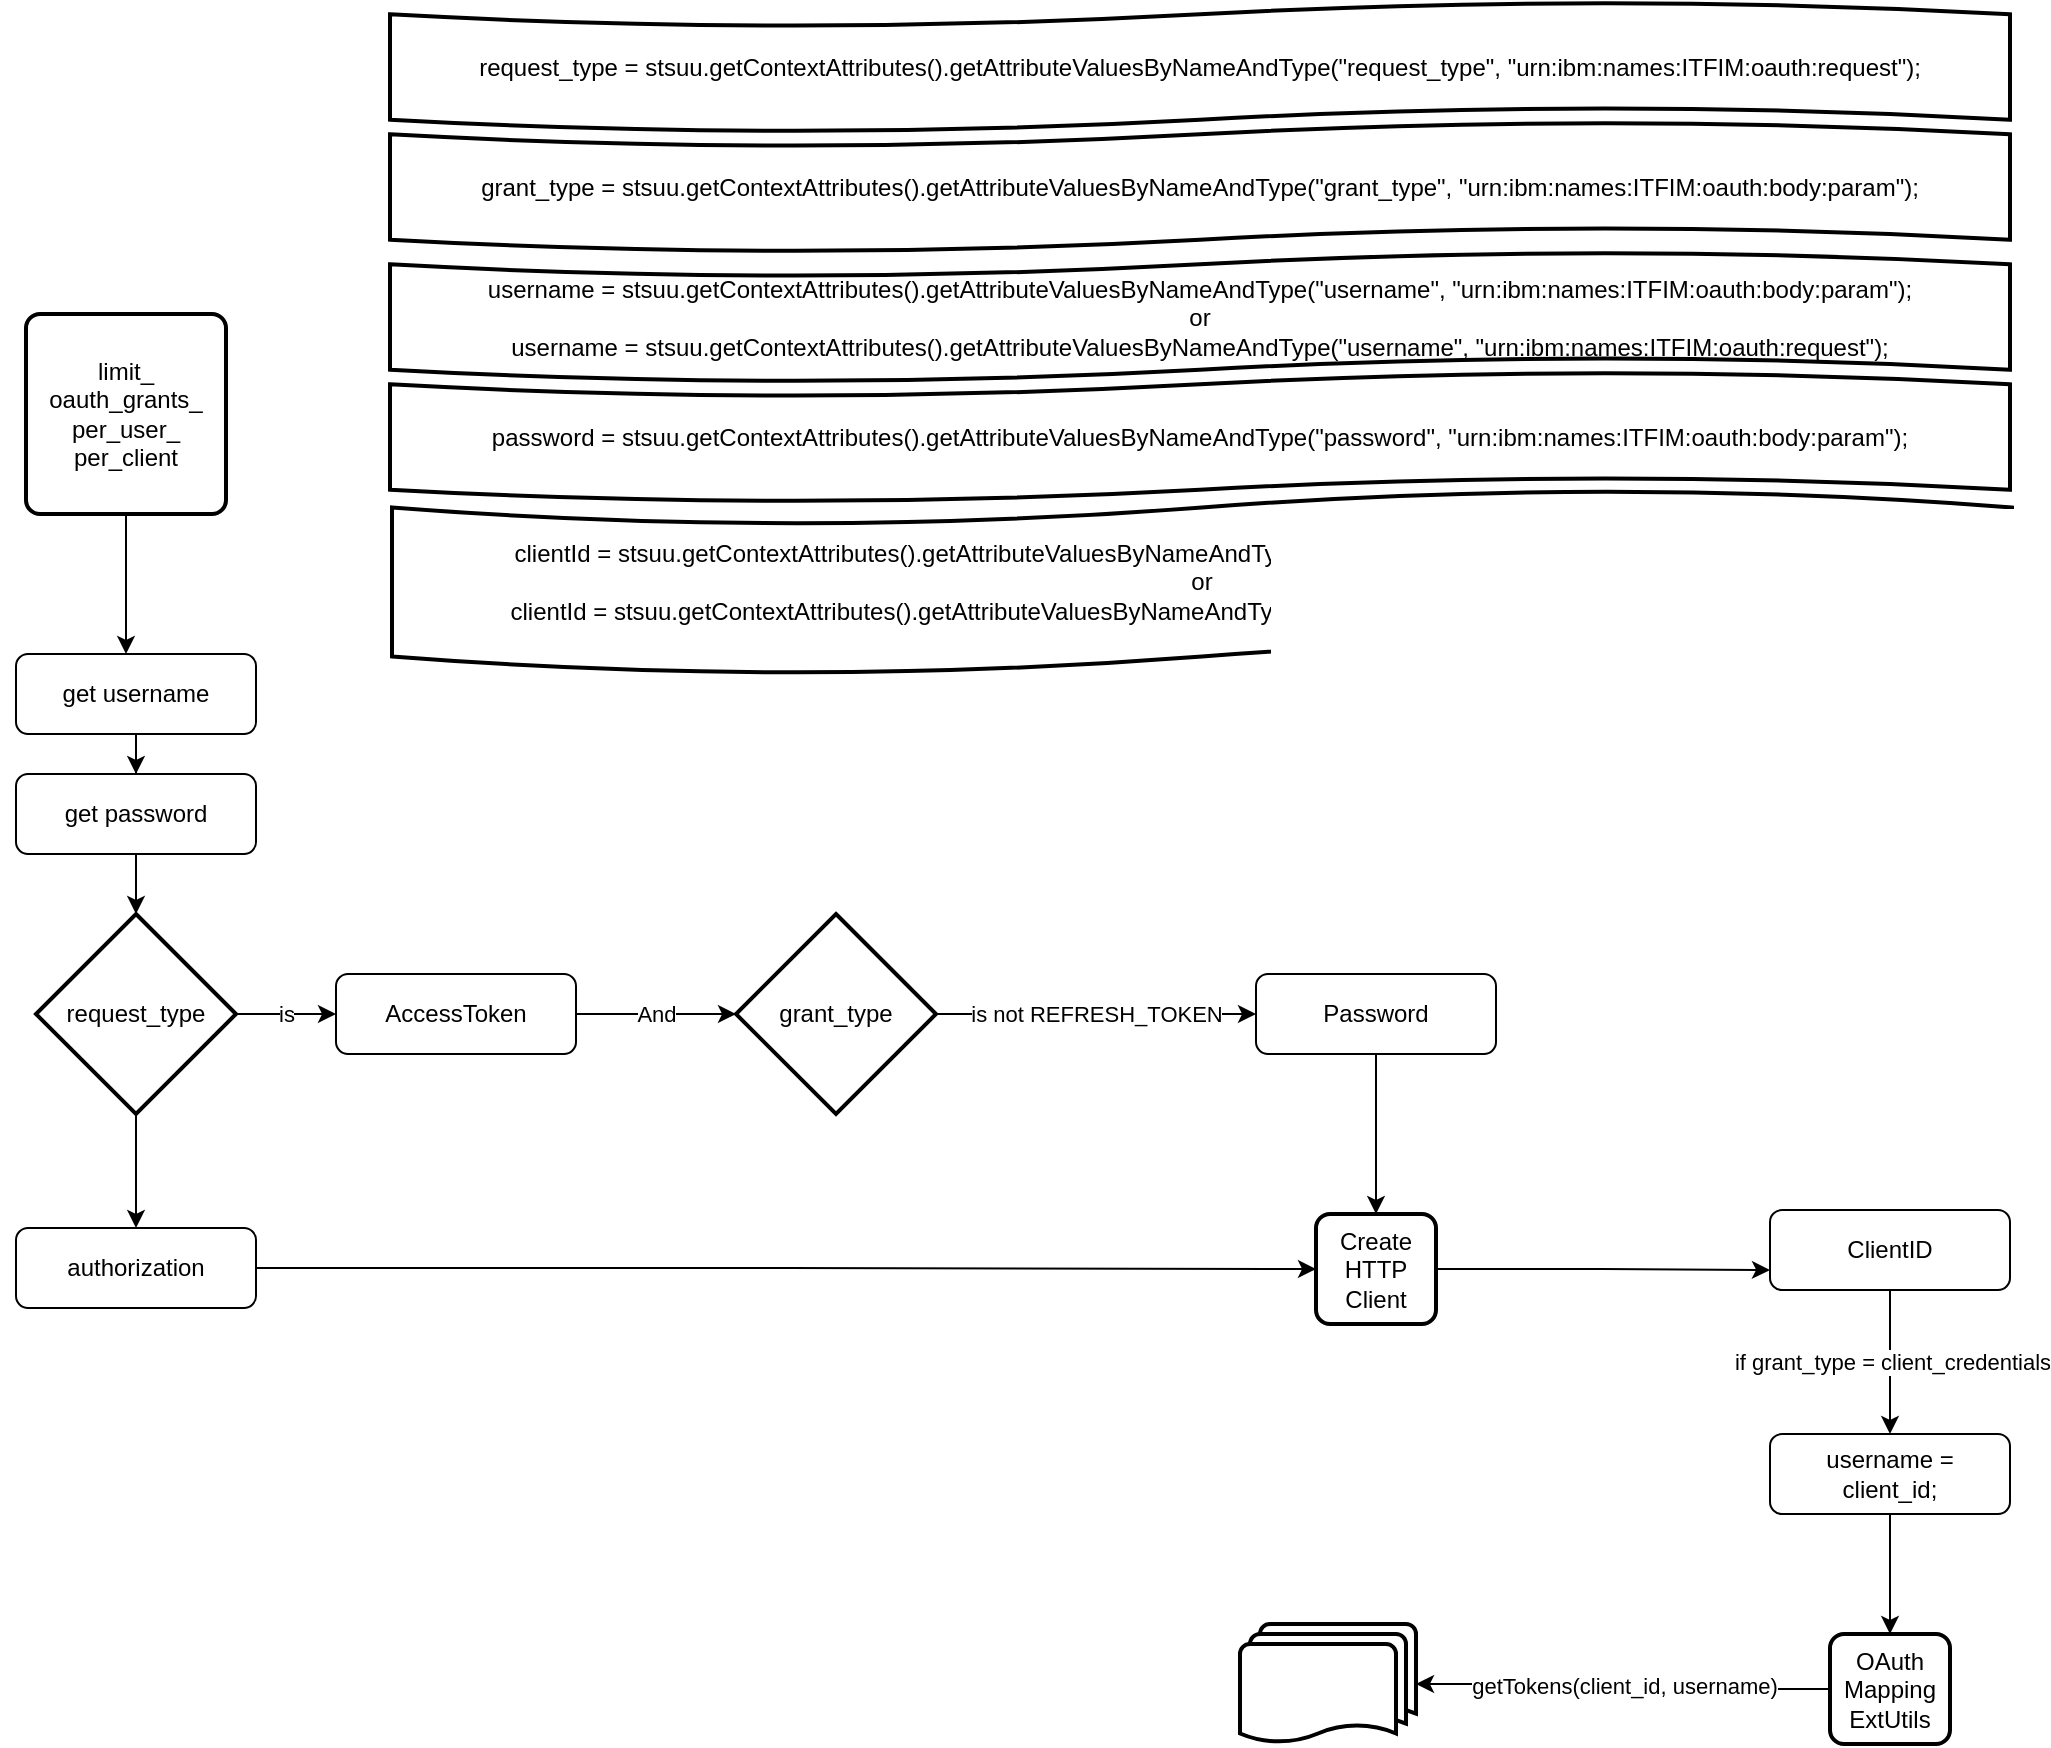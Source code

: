 <mxfile version="20.8.17" type="github">
  <diagram id="C5RBs43oDa-KdzZeNtuy" name="Page-1">
    <mxGraphModel dx="1434" dy="788" grid="1" gridSize="10" guides="1" tooltips="1" connect="1" arrows="1" fold="1" page="1" pageScale="1" pageWidth="827" pageHeight="1169" math="0" shadow="0">
      <root>
        <mxCell id="WIyWlLk6GJQsqaUBKTNV-0" />
        <mxCell id="WIyWlLk6GJQsqaUBKTNV-1" parent="WIyWlLk6GJQsqaUBKTNV-0" />
        <mxCell id="8u9az_-6E9huGCgLwTI3-2" style="edgeStyle=orthogonalEdgeStyle;rounded=0;orthogonalLoop=1;jettySize=auto;html=1;exitX=0.5;exitY=0;exitDx=0;exitDy=0;entryX=0;entryY=0.5;entryDx=0;entryDy=0;" parent="WIyWlLk6GJQsqaUBKTNV-1" target="8u9az_-6E9huGCgLwTI3-1" edge="1">
          <mxGeometry relative="1" as="geometry">
            <mxPoint x="153" y="360" as="sourcePoint" />
          </mxGeometry>
        </mxCell>
        <mxCell id="8u9az_-6E9huGCgLwTI3-4" value="" style="edgeStyle=orthogonalEdgeStyle;rounded=0;orthogonalLoop=1;jettySize=auto;html=1;" parent="WIyWlLk6GJQsqaUBKTNV-1" source="8u9az_-6E9huGCgLwTI3-1" target="8u9az_-6E9huGCgLwTI3-3" edge="1">
          <mxGeometry relative="1" as="geometry" />
        </mxCell>
        <mxCell id="8u9az_-6E9huGCgLwTI3-1" value="get username" style="rounded=1;whiteSpace=wrap;html=1;fontSize=12;glass=0;strokeWidth=1;shadow=0;" parent="WIyWlLk6GJQsqaUBKTNV-1" vertex="1">
          <mxGeometry x="98" y="360" width="120" height="40" as="geometry" />
        </mxCell>
        <mxCell id="8u9az_-6E9huGCgLwTI3-20" value="" style="edgeStyle=orthogonalEdgeStyle;rounded=0;orthogonalLoop=1;jettySize=auto;html=1;" parent="WIyWlLk6GJQsqaUBKTNV-1" source="8u9az_-6E9huGCgLwTI3-3" target="8u9az_-6E9huGCgLwTI3-10" edge="1">
          <mxGeometry relative="1" as="geometry" />
        </mxCell>
        <mxCell id="8u9az_-6E9huGCgLwTI3-3" value="get password" style="rounded=1;whiteSpace=wrap;html=1;fontSize=12;glass=0;strokeWidth=1;shadow=0;" parent="WIyWlLk6GJQsqaUBKTNV-1" vertex="1">
          <mxGeometry x="98" y="420" width="120" height="40" as="geometry" />
        </mxCell>
        <mxCell id="8u9az_-6E9huGCgLwTI3-13" value="is" style="edgeStyle=orthogonalEdgeStyle;rounded=0;orthogonalLoop=1;jettySize=auto;html=1;entryX=0;entryY=0.5;entryDx=0;entryDy=0;" parent="WIyWlLk6GJQsqaUBKTNV-1" source="8u9az_-6E9huGCgLwTI3-10" target="8u9az_-6E9huGCgLwTI3-12" edge="1">
          <mxGeometry relative="1" as="geometry" />
        </mxCell>
        <mxCell id="_euS-0L5MUva1uoUSyzm-1" value="" style="edgeStyle=orthogonalEdgeStyle;rounded=0;orthogonalLoop=1;jettySize=auto;html=1;" edge="1" parent="WIyWlLk6GJQsqaUBKTNV-1" source="8u9az_-6E9huGCgLwTI3-10" target="_euS-0L5MUva1uoUSyzm-0">
          <mxGeometry relative="1" as="geometry" />
        </mxCell>
        <mxCell id="8u9az_-6E9huGCgLwTI3-10" value="request_type" style="strokeWidth=2;html=1;shape=mxgraph.flowchart.decision;whiteSpace=wrap;" parent="WIyWlLk6GJQsqaUBKTNV-1" vertex="1">
          <mxGeometry x="108" y="490" width="100" height="100" as="geometry" />
        </mxCell>
        <mxCell id="8u9az_-6E9huGCgLwTI3-15" value="And" style="edgeStyle=orthogonalEdgeStyle;rounded=0;orthogonalLoop=1;jettySize=auto;html=1;" parent="WIyWlLk6GJQsqaUBKTNV-1" source="8u9az_-6E9huGCgLwTI3-12" target="8u9az_-6E9huGCgLwTI3-14" edge="1">
          <mxGeometry relative="1" as="geometry" />
        </mxCell>
        <mxCell id="8u9az_-6E9huGCgLwTI3-12" value="AccessToken" style="rounded=1;whiteSpace=wrap;html=1;fontSize=12;glass=0;strokeWidth=1;shadow=0;" parent="WIyWlLk6GJQsqaUBKTNV-1" vertex="1">
          <mxGeometry x="258" y="520" width="120" height="40" as="geometry" />
        </mxCell>
        <mxCell id="8u9az_-6E9huGCgLwTI3-17" value="is not REFRESH_TOKEN" style="edgeStyle=orthogonalEdgeStyle;rounded=0;orthogonalLoop=1;jettySize=auto;html=1;" parent="WIyWlLk6GJQsqaUBKTNV-1" source="8u9az_-6E9huGCgLwTI3-14" target="8u9az_-6E9huGCgLwTI3-16" edge="1">
          <mxGeometry relative="1" as="geometry">
            <Array as="points">
              <mxPoint x="640" y="540" />
              <mxPoint x="640" y="540" />
            </Array>
          </mxGeometry>
        </mxCell>
        <mxCell id="8u9az_-6E9huGCgLwTI3-14" value="grant_type" style="strokeWidth=2;html=1;shape=mxgraph.flowchart.decision;whiteSpace=wrap;" parent="WIyWlLk6GJQsqaUBKTNV-1" vertex="1">
          <mxGeometry x="458" y="490" width="100" height="100" as="geometry" />
        </mxCell>
        <mxCell id="FqvtAqR_Rkzib5x8kWpQ-4" value="" style="edgeStyle=orthogonalEdgeStyle;rounded=0;orthogonalLoop=1;jettySize=auto;html=1;" parent="WIyWlLk6GJQsqaUBKTNV-1" source="8u9az_-6E9huGCgLwTI3-16" target="FqvtAqR_Rkzib5x8kWpQ-3" edge="1">
          <mxGeometry relative="1" as="geometry" />
        </mxCell>
        <mxCell id="8u9az_-6E9huGCgLwTI3-16" value="Password" style="rounded=1;whiteSpace=wrap;html=1;fontSize=12;glass=0;strokeWidth=1;shadow=0;" parent="WIyWlLk6GJQsqaUBKTNV-1" vertex="1">
          <mxGeometry x="718" y="520" width="120" height="40" as="geometry" />
        </mxCell>
        <mxCell id="FqvtAqR_Rkzib5x8kWpQ-2" value="" style="edgeStyle=orthogonalEdgeStyle;rounded=0;orthogonalLoop=1;jettySize=auto;html=1;" parent="WIyWlLk6GJQsqaUBKTNV-1" source="FqvtAqR_Rkzib5x8kWpQ-0" target="8u9az_-6E9huGCgLwTI3-1" edge="1">
          <mxGeometry relative="1" as="geometry">
            <Array as="points">
              <mxPoint x="153" y="340" />
              <mxPoint x="153" y="340" />
            </Array>
          </mxGeometry>
        </mxCell>
        <mxCell id="FqvtAqR_Rkzib5x8kWpQ-0" value="limit_&lt;br&gt;oauth_grants_&lt;br&gt;per_user_&lt;br&gt;per_client" style="rounded=1;whiteSpace=wrap;html=1;absoluteArcSize=1;arcSize=14;strokeWidth=2;" parent="WIyWlLk6GJQsqaUBKTNV-1" vertex="1">
          <mxGeometry x="103" y="190" width="100" height="100" as="geometry" />
        </mxCell>
        <mxCell id="_euS-0L5MUva1uoUSyzm-4" style="edgeStyle=orthogonalEdgeStyle;rounded=0;orthogonalLoop=1;jettySize=auto;html=1;entryX=0;entryY=0.75;entryDx=0;entryDy=0;" edge="1" parent="WIyWlLk6GJQsqaUBKTNV-1" source="FqvtAqR_Rkzib5x8kWpQ-3" target="_euS-0L5MUva1uoUSyzm-3">
          <mxGeometry relative="1" as="geometry" />
        </mxCell>
        <mxCell id="FqvtAqR_Rkzib5x8kWpQ-3" value="Create &lt;br&gt;HTTP &lt;br&gt;Client" style="rounded=1;whiteSpace=wrap;html=1;absoluteArcSize=1;arcSize=14;strokeWidth=2;" parent="WIyWlLk6GJQsqaUBKTNV-1" vertex="1">
          <mxGeometry x="748" y="640" width="60" height="55" as="geometry" />
        </mxCell>
        <mxCell id="FqvtAqR_Rkzib5x8kWpQ-15" value="request_type =&amp;nbsp;stsuu.getContextAttributes().getAttributeValuesByNameAndType(&quot;request_type&quot;, &quot;urn:ibm:names:ITFIM:oauth:request&quot;);" style="shape=tape;whiteSpace=wrap;html=1;strokeWidth=2;size=0.19" parent="WIyWlLk6GJQsqaUBKTNV-1" vertex="1">
          <mxGeometry x="285" y="34" width="810" height="65" as="geometry" />
        </mxCell>
        <mxCell id="FqvtAqR_Rkzib5x8kWpQ-16" value="grant_type =&amp;nbsp;stsuu.getContextAttributes().getAttributeValuesByNameAndType(&quot;grant_type&quot;, &quot;urn:ibm:names:ITFIM:oauth:body:param&quot;);" style="shape=tape;whiteSpace=wrap;html=1;strokeWidth=2;size=0.19" parent="WIyWlLk6GJQsqaUBKTNV-1" vertex="1">
          <mxGeometry x="285" y="94" width="810" height="65" as="geometry" />
        </mxCell>
        <mxCell id="FqvtAqR_Rkzib5x8kWpQ-17" value="username =&amp;nbsp;stsuu.getContextAttributes().getAttributeValuesByNameAndType(&quot;username&quot;, &quot;urn:ibm:names:ITFIM:oauth:body:param&quot;);&lt;br&gt;or&lt;br&gt;username =&amp;nbsp;stsuu.getContextAttributes().getAttributeValuesByNameAndType(&quot;username&quot;, &quot;urn:ibm:names:ITFIM:oauth:request&quot;);" style="shape=tape;whiteSpace=wrap;html=1;strokeWidth=2;size=0.19" parent="WIyWlLk6GJQsqaUBKTNV-1" vertex="1">
          <mxGeometry x="285" y="159" width="810" height="65" as="geometry" />
        </mxCell>
        <mxCell id="FqvtAqR_Rkzib5x8kWpQ-18" value="password =&amp;nbsp;stsuu.getContextAttributes().getAttributeValuesByNameAndType(&quot;password&quot;, &quot;urn:ibm:names:ITFIM:oauth:body:param&quot;);" style="shape=tape;whiteSpace=wrap;html=1;strokeWidth=2;size=0.19" parent="WIyWlLk6GJQsqaUBKTNV-1" vertex="1">
          <mxGeometry x="285" y="219" width="810" height="65" as="geometry" />
        </mxCell>
        <mxCell id="_euS-0L5MUva1uoUSyzm-2" style="edgeStyle=orthogonalEdgeStyle;rounded=0;orthogonalLoop=1;jettySize=auto;html=1;entryX=0;entryY=0.5;entryDx=0;entryDy=0;" edge="1" parent="WIyWlLk6GJQsqaUBKTNV-1" source="_euS-0L5MUva1uoUSyzm-0" target="FqvtAqR_Rkzib5x8kWpQ-3">
          <mxGeometry relative="1" as="geometry" />
        </mxCell>
        <mxCell id="_euS-0L5MUva1uoUSyzm-0" value="authorization" style="rounded=1;whiteSpace=wrap;html=1;fontSize=12;glass=0;strokeWidth=1;shadow=0;" vertex="1" parent="WIyWlLk6GJQsqaUBKTNV-1">
          <mxGeometry x="98" y="647" width="120" height="40" as="geometry" />
        </mxCell>
        <mxCell id="_euS-0L5MUva1uoUSyzm-8" value="if grant_type =&amp;nbsp;client_credentials" style="edgeStyle=orthogonalEdgeStyle;rounded=0;orthogonalLoop=1;jettySize=auto;html=1;" edge="1" parent="WIyWlLk6GJQsqaUBKTNV-1" source="_euS-0L5MUva1uoUSyzm-3">
          <mxGeometry relative="1" as="geometry">
            <mxPoint x="1035" y="750" as="targetPoint" />
          </mxGeometry>
        </mxCell>
        <mxCell id="_euS-0L5MUva1uoUSyzm-3" value="ClientID" style="rounded=1;whiteSpace=wrap;html=1;fontSize=12;glass=0;strokeWidth=1;shadow=0;" vertex="1" parent="WIyWlLk6GJQsqaUBKTNV-1">
          <mxGeometry x="975" y="638" width="120" height="40" as="geometry" />
        </mxCell>
        <mxCell id="_euS-0L5MUva1uoUSyzm-6" value="clientId =&amp;nbsp;stsuu.getContextAttributes().getAttributeValuesByNameAndType(&quot;client_id&quot;, &quot;urn:ibm:names:ITFIM:oauth:body:param&quot;);&lt;br&gt;or&lt;br&gt;clientId =&amp;nbsp;stsuu.getContextAttributes().getAttributeValuesByNameAndType(&quot;client_id&quot;, &quot;urn:ibm:names:ITFIM:oauth:query:param&quot;);" style="shape=tape;whiteSpace=wrap;html=1;strokeWidth=2;size=0.19" vertex="1" parent="WIyWlLk6GJQsqaUBKTNV-1">
          <mxGeometry x="286" y="278" width="810" height="92" as="geometry" />
        </mxCell>
        <mxCell id="_euS-0L5MUva1uoUSyzm-11" value="" style="edgeStyle=orthogonalEdgeStyle;rounded=0;orthogonalLoop=1;jettySize=auto;html=1;" edge="1" parent="WIyWlLk6GJQsqaUBKTNV-1" source="_euS-0L5MUva1uoUSyzm-9" target="_euS-0L5MUva1uoUSyzm-10">
          <mxGeometry relative="1" as="geometry" />
        </mxCell>
        <mxCell id="_euS-0L5MUva1uoUSyzm-9" value="username = &lt;br&gt;client_id;" style="rounded=1;whiteSpace=wrap;html=1;fontSize=12;glass=0;strokeWidth=1;shadow=0;" vertex="1" parent="WIyWlLk6GJQsqaUBKTNV-1">
          <mxGeometry x="975" y="750" width="120" height="40" as="geometry" />
        </mxCell>
        <mxCell id="_euS-0L5MUva1uoUSyzm-13" value="getTokens(client_id, username)" style="edgeStyle=orthogonalEdgeStyle;rounded=0;orthogonalLoop=1;jettySize=auto;html=1;entryX=1;entryY=0.5;entryDx=0;entryDy=0;entryPerimeter=0;" edge="1" parent="WIyWlLk6GJQsqaUBKTNV-1" source="_euS-0L5MUva1uoUSyzm-10" target="_euS-0L5MUva1uoUSyzm-12">
          <mxGeometry relative="1" as="geometry" />
        </mxCell>
        <mxCell id="_euS-0L5MUva1uoUSyzm-10" value="OAuth&lt;br&gt;Mapping&lt;br&gt;ExtUtils" style="rounded=1;whiteSpace=wrap;html=1;absoluteArcSize=1;arcSize=14;strokeWidth=2;" vertex="1" parent="WIyWlLk6GJQsqaUBKTNV-1">
          <mxGeometry x="1005" y="850" width="60" height="55" as="geometry" />
        </mxCell>
        <mxCell id="_euS-0L5MUva1uoUSyzm-12" value="" style="strokeWidth=2;html=1;shape=mxgraph.flowchart.multi-document;whiteSpace=wrap;" vertex="1" parent="WIyWlLk6GJQsqaUBKTNV-1">
          <mxGeometry x="710" y="845" width="88" height="60" as="geometry" />
        </mxCell>
      </root>
    </mxGraphModel>
  </diagram>
</mxfile>
